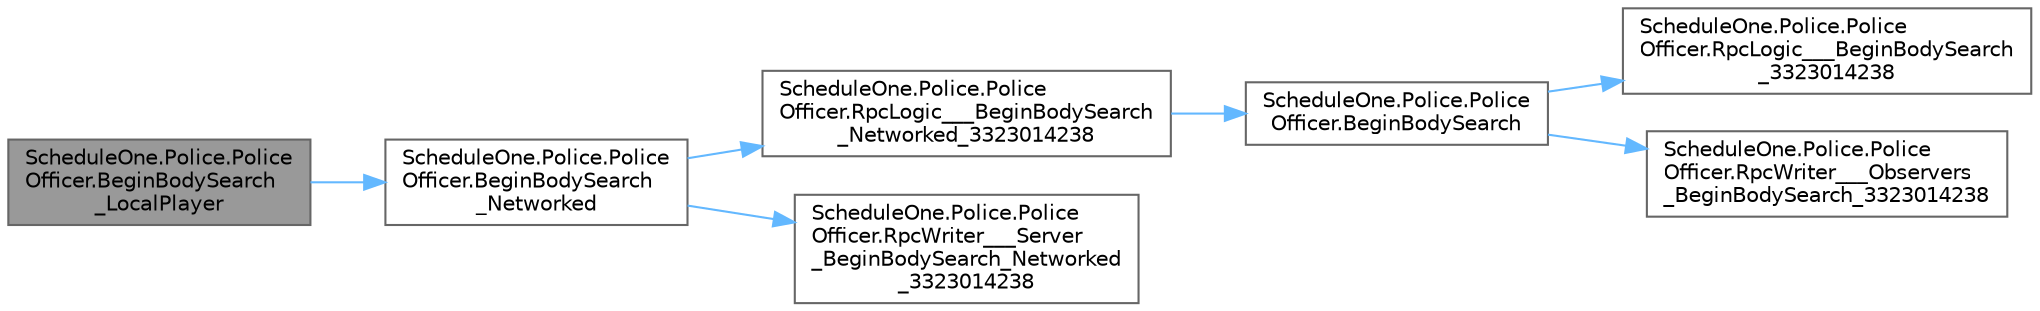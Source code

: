 digraph "ScheduleOne.Police.PoliceOfficer.BeginBodySearch_LocalPlayer"
{
 // LATEX_PDF_SIZE
  bgcolor="transparent";
  edge [fontname=Helvetica,fontsize=10,labelfontname=Helvetica,labelfontsize=10];
  node [fontname=Helvetica,fontsize=10,shape=box,height=0.2,width=0.4];
  rankdir="LR";
  Node1 [id="Node000001",label="ScheduleOne.Police.Police\lOfficer.BeginBodySearch\l_LocalPlayer",height=0.2,width=0.4,color="gray40", fillcolor="grey60", style="filled", fontcolor="black",tooltip="Begins the body search local player."];
  Node1 -> Node2 [id="edge1_Node000001_Node000002",color="steelblue1",style="solid",tooltip=" "];
  Node2 [id="Node000002",label="ScheduleOne.Police.Police\lOfficer.BeginBodySearch\l_Networked",height=0.2,width=0.4,color="grey40", fillcolor="white", style="filled",URL="$class_schedule_one_1_1_police_1_1_police_officer.html#aa110d4fd67e7a4e5157ca92795bf1ce3",tooltip="Begins the body search networked."];
  Node2 -> Node3 [id="edge2_Node000002_Node000003",color="steelblue1",style="solid",tooltip=" "];
  Node3 [id="Node000003",label="ScheduleOne.Police.Police\lOfficer.RpcLogic___BeginBodySearch\l_Networked_3323014238",height=0.2,width=0.4,color="grey40", fillcolor="white", style="filled",URL="$class_schedule_one_1_1_police_1_1_police_officer.html#adbefc7256884760dd799fecc1227298e",tooltip="RPCs the logic begin body search networked 3323014238."];
  Node3 -> Node4 [id="edge3_Node000003_Node000004",color="steelblue1",style="solid",tooltip=" "];
  Node4 [id="Node000004",label="ScheduleOne.Police.Police\lOfficer.BeginBodySearch",height=0.2,width=0.4,color="grey40", fillcolor="white", style="filled",URL="$class_schedule_one_1_1_police_1_1_police_officer.html#adb05f4a438cd5f7d23071be08a8ab4db",tooltip="Begins the body search."];
  Node4 -> Node5 [id="edge4_Node000004_Node000005",color="steelblue1",style="solid",tooltip=" "];
  Node5 [id="Node000005",label="ScheduleOne.Police.Police\lOfficer.RpcLogic___BeginBodySearch\l_3323014238",height=0.2,width=0.4,color="grey40", fillcolor="white", style="filled",URL="$class_schedule_one_1_1_police_1_1_police_officer.html#ab5b63d7ea073f0af92df3ad154aed277",tooltip="RPCs the logic begin body search 3323014238."];
  Node4 -> Node6 [id="edge5_Node000004_Node000006",color="steelblue1",style="solid",tooltip=" "];
  Node6 [id="Node000006",label="ScheduleOne.Police.Police\lOfficer.RpcWriter___Observers\l_BeginBodySearch_3323014238",height=0.2,width=0.4,color="grey40", fillcolor="white", style="filled",URL="$class_schedule_one_1_1_police_1_1_police_officer.html#a31c32e67089229e3be143c9ed365c734",tooltip="RPCs the writer observers begin body search 3323014238."];
  Node2 -> Node7 [id="edge6_Node000002_Node000007",color="steelblue1",style="solid",tooltip=" "];
  Node7 [id="Node000007",label="ScheduleOne.Police.Police\lOfficer.RpcWriter___Server\l_BeginBodySearch_Networked\l_3323014238",height=0.2,width=0.4,color="grey40", fillcolor="white", style="filled",URL="$class_schedule_one_1_1_police_1_1_police_officer.html#a48795135d154d3da640a5a49da9d6f2f",tooltip="RPCs the writer server begin body search networked 3323014238."];
}
